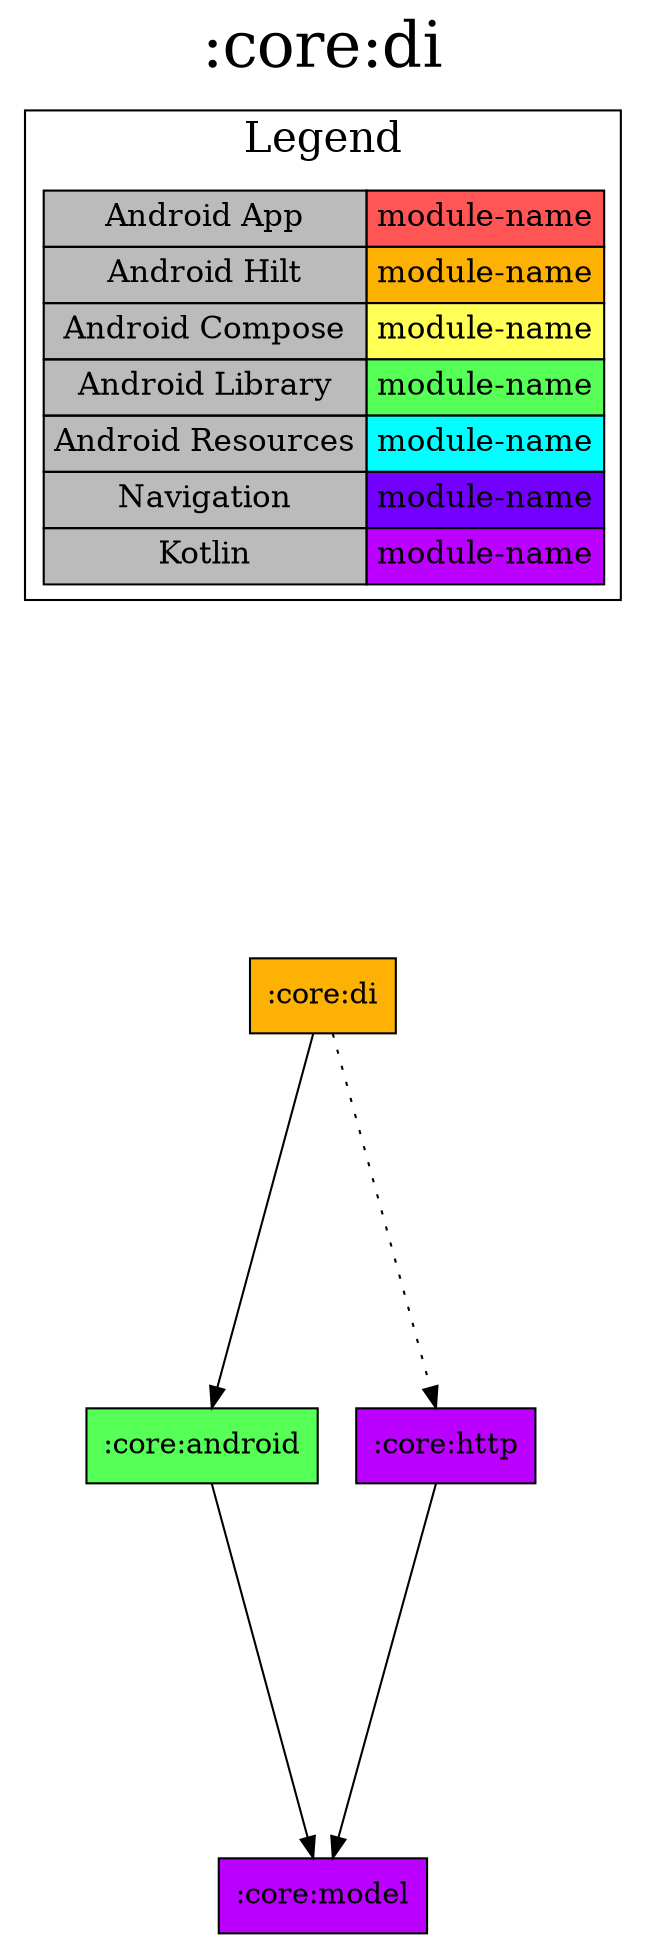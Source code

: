 digraph {
edge ["dir"="forward"]
graph ["dpi"="100","label"=":core:di","labelloc"="t","fontsize"="30","ranksep"="2.5","rankdir"="TB"]
node ["style"="filled"]
":core:di" ["shape"="box","fillcolor"="#FCB103"]
":core:android" ["fillcolor"="#55FF55","shape"="box"]
":core:model" ["fillcolor"="#BB00FF","shape"="box"]
":core:http" ["fillcolor"="#BB00FF","shape"="box"]
{
edge ["dir"="none"]
graph ["rank"="same"]
":core:di"
}
":core:di" -> ":core:android"
":core:di" -> ":core:http" ["style"="dotted"]
":core:android" -> ":core:model"
":core:http" -> ":core:model"
subgraph "cluster_legend" {
edge ["dir"="none"]
graph ["label"="Legend","fontsize"="20"]
"Legend" ["style"="filled","fillcolor"="#bbbbbb","shape"="none","margin"="0","fontsize"="15","label"=<
<TABLE BORDER="0" CELLBORDER="1" CELLSPACING="0" CELLPADDING="4">
<TR><TD>Android App</TD><TD BGCOLOR="#FF5555">module-name</TD></TR>
<TR><TD>Android Hilt</TD><TD BGCOLOR="#FCB103">module-name</TD></TR>
<TR><TD>Android Compose</TD><TD BGCOLOR="#FFFF55">module-name</TD></TR>
<TR><TD>Android Library</TD><TD BGCOLOR="#55FF55">module-name</TD></TR>
<TR><TD>Android Resources</TD><TD BGCOLOR="#00FFFF">module-name</TD></TR>
<TR><TD>Navigation</TD><TD BGCOLOR="#7300FF">module-name</TD></TR>
<TR><TD>Kotlin</TD><TD BGCOLOR="#BB00FF">module-name</TD></TR>
</TABLE>
>]
} -> ":core:di" ["style"="invis"]
}